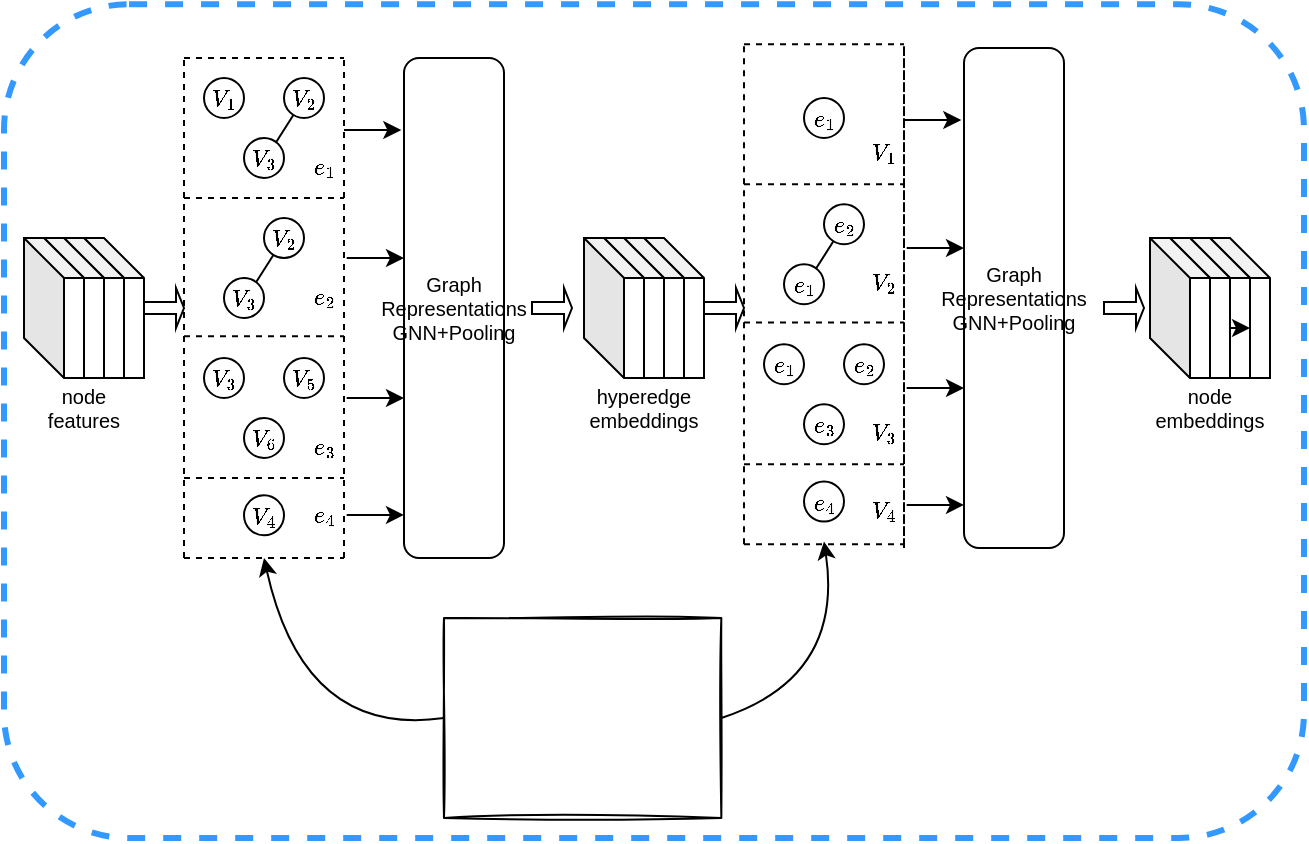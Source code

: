 <mxfile version="20.4.1" type="github">
  <diagram id="Zizr9kG71ItXu3PUZdYu" name="第 1 页">
    <mxGraphModel dx="983" dy="553" grid="1" gridSize="10" guides="1" tooltips="1" connect="1" arrows="1" fold="1" page="1" pageScale="1" pageWidth="827" pageHeight="1169" math="1" shadow="0">
      <root>
        <mxCell id="0" />
        <mxCell id="1" parent="0" />
        <mxCell id="7wE68VjL94obTEk8A7nX-3" value="&lt;font style=&quot;font-size: 10px;&quot;&gt;`V_1`&lt;/font&gt;" style="ellipse;whiteSpace=wrap;html=1;aspect=fixed;" vertex="1" parent="1">
          <mxGeometry x="300" y="120" width="20" height="20" as="geometry" />
        </mxCell>
        <mxCell id="7wE68VjL94obTEk8A7nX-4" value="&lt;font style=&quot;font-size: 10px;&quot;&gt;`V_2`&lt;/font&gt;" style="ellipse;whiteSpace=wrap;html=1;aspect=fixed;" vertex="1" parent="1">
          <mxGeometry x="340" y="120" width="20" height="20" as="geometry" />
        </mxCell>
        <mxCell id="7wE68VjL94obTEk8A7nX-5" value="&lt;font style=&quot;font-size: 10px;&quot;&gt;`V_3`&lt;/font&gt;" style="ellipse;whiteSpace=wrap;html=1;aspect=fixed;" vertex="1" parent="1">
          <mxGeometry x="320" y="150" width="20" height="20" as="geometry" />
        </mxCell>
        <mxCell id="7wE68VjL94obTEk8A7nX-6" value="" style="endArrow=none;html=1;rounded=0;fontSize=10;entryX=0.231;entryY=0.932;entryDx=0;entryDy=0;exitX=0.798;exitY=0.113;exitDx=0;exitDy=0;entryPerimeter=0;exitPerimeter=0;" edge="1" parent="1" source="7wE68VjL94obTEk8A7nX-5" target="7wE68VjL94obTEk8A7nX-4">
          <mxGeometry width="50" height="50" relative="1" as="geometry">
            <mxPoint x="340" y="290" as="sourcePoint" />
            <mxPoint x="390" y="240" as="targetPoint" />
          </mxGeometry>
        </mxCell>
        <mxCell id="7wE68VjL94obTEk8A7nX-8" value="&lt;font style=&quot;font-size: 10px;&quot;&gt;`V_2`&lt;/font&gt;" style="ellipse;whiteSpace=wrap;html=1;aspect=fixed;" vertex="1" parent="1">
          <mxGeometry x="330" y="190" width="20" height="20" as="geometry" />
        </mxCell>
        <mxCell id="7wE68VjL94obTEk8A7nX-9" value="&lt;font style=&quot;font-size: 10px;&quot;&gt;`V_3`&lt;/font&gt;" style="ellipse;whiteSpace=wrap;html=1;aspect=fixed;" vertex="1" parent="1">
          <mxGeometry x="310" y="220" width="20" height="20" as="geometry" />
        </mxCell>
        <mxCell id="7wE68VjL94obTEk8A7nX-10" value="" style="endArrow=none;html=1;rounded=0;fontSize=10;entryX=0.231;entryY=0.932;entryDx=0;entryDy=0;exitX=0.798;exitY=0.113;exitDx=0;exitDy=0;entryPerimeter=0;exitPerimeter=0;" edge="1" parent="1" source="7wE68VjL94obTEk8A7nX-9" target="7wE68VjL94obTEk8A7nX-8">
          <mxGeometry width="50" height="50" relative="1" as="geometry">
            <mxPoint x="330" y="360" as="sourcePoint" />
            <mxPoint x="380" y="310" as="targetPoint" />
          </mxGeometry>
        </mxCell>
        <mxCell id="7wE68VjL94obTEk8A7nX-11" value="&lt;font style=&quot;font-size: 10px;&quot;&gt;`V_3`&lt;/font&gt;" style="ellipse;whiteSpace=wrap;html=1;aspect=fixed;" vertex="1" parent="1">
          <mxGeometry x="300" y="260" width="20" height="20" as="geometry" />
        </mxCell>
        <mxCell id="7wE68VjL94obTEk8A7nX-12" value="&lt;font style=&quot;font-size: 10px;&quot;&gt;`V_5`&lt;/font&gt;" style="ellipse;whiteSpace=wrap;html=1;aspect=fixed;" vertex="1" parent="1">
          <mxGeometry x="340" y="260" width="20" height="20" as="geometry" />
        </mxCell>
        <mxCell id="7wE68VjL94obTEk8A7nX-13" value="&lt;font style=&quot;font-size: 10px;&quot;&gt;`V_6`&lt;/font&gt;" style="ellipse;whiteSpace=wrap;html=1;aspect=fixed;" vertex="1" parent="1">
          <mxGeometry x="320" y="290" width="20" height="20" as="geometry" />
        </mxCell>
        <mxCell id="7wE68VjL94obTEk8A7nX-15" value="&lt;font style=&quot;font-size: 10px;&quot;&gt;`V_4`&lt;/font&gt;" style="ellipse;whiteSpace=wrap;html=1;aspect=fixed;" vertex="1" parent="1">
          <mxGeometry x="320" y="328.65" width="20" height="20" as="geometry" />
        </mxCell>
        <mxCell id="7wE68VjL94obTEk8A7nX-16" value="" style="endArrow=none;dashed=1;html=1;rounded=0;fontSize=10;" edge="1" parent="1">
          <mxGeometry width="50" height="50" relative="1" as="geometry">
            <mxPoint x="290" y="360" as="sourcePoint" />
            <mxPoint x="290" y="110" as="targetPoint" />
          </mxGeometry>
        </mxCell>
        <mxCell id="7wE68VjL94obTEk8A7nX-17" value="" style="endArrow=none;dashed=1;html=1;rounded=0;fontSize=10;" edge="1" parent="1">
          <mxGeometry width="50" height="50" relative="1" as="geometry">
            <mxPoint x="370" y="360" as="sourcePoint" />
            <mxPoint x="370" y="110" as="targetPoint" />
          </mxGeometry>
        </mxCell>
        <mxCell id="7wE68VjL94obTEk8A7nX-18" value="" style="endArrow=none;dashed=1;html=1;rounded=0;fontSize=10;" edge="1" parent="1">
          <mxGeometry width="50" height="50" relative="1" as="geometry">
            <mxPoint x="290" y="360" as="sourcePoint" />
            <mxPoint x="370" y="360" as="targetPoint" />
          </mxGeometry>
        </mxCell>
        <mxCell id="7wE68VjL94obTEk8A7nX-19" value="" style="endArrow=none;dashed=1;html=1;rounded=0;fontSize=10;" edge="1" parent="1">
          <mxGeometry width="50" height="50" relative="1" as="geometry">
            <mxPoint x="290" y="110" as="sourcePoint" />
            <mxPoint x="370" y="110" as="targetPoint" />
          </mxGeometry>
        </mxCell>
        <mxCell id="7wE68VjL94obTEk8A7nX-20" value="" style="endArrow=none;dashed=1;html=1;rounded=0;fontSize=10;" edge="1" parent="1">
          <mxGeometry width="50" height="50" relative="1" as="geometry">
            <mxPoint x="290" y="180" as="sourcePoint" />
            <mxPoint x="370" y="180" as="targetPoint" />
          </mxGeometry>
        </mxCell>
        <mxCell id="7wE68VjL94obTEk8A7nX-21" value="" style="endArrow=none;dashed=1;html=1;rounded=0;fontSize=10;" edge="1" parent="1">
          <mxGeometry width="50" height="50" relative="1" as="geometry">
            <mxPoint x="290" y="249.12" as="sourcePoint" />
            <mxPoint x="370" y="249.12" as="targetPoint" />
          </mxGeometry>
        </mxCell>
        <mxCell id="7wE68VjL94obTEk8A7nX-22" value="" style="endArrow=none;dashed=1;html=1;rounded=0;fontSize=10;" edge="1" parent="1">
          <mxGeometry width="50" height="50" relative="1" as="geometry">
            <mxPoint x="290" y="320" as="sourcePoint" />
            <mxPoint x="370" y="320" as="targetPoint" />
          </mxGeometry>
        </mxCell>
        <mxCell id="7wE68VjL94obTEk8A7nX-23" value="`e_1`" style="text;html=1;strokeColor=none;fillColor=none;align=center;verticalAlign=middle;whiteSpace=wrap;rounded=0;fontSize=10;" vertex="1" parent="1">
          <mxGeometry x="330" y="150" width="60" height="30" as="geometry" />
        </mxCell>
        <mxCell id="7wE68VjL94obTEk8A7nX-24" value="`e_2`" style="text;html=1;strokeColor=none;fillColor=none;align=center;verticalAlign=middle;whiteSpace=wrap;rounded=0;fontSize=10;" vertex="1" parent="1">
          <mxGeometry x="330" y="215" width="60" height="30" as="geometry" />
        </mxCell>
        <mxCell id="7wE68VjL94obTEk8A7nX-25" value="`e_3`" style="text;html=1;strokeColor=none;fillColor=none;align=center;verticalAlign=middle;whiteSpace=wrap;rounded=0;fontSize=10;" vertex="1" parent="1">
          <mxGeometry x="330" y="290" width="60" height="30" as="geometry" />
        </mxCell>
        <mxCell id="7wE68VjL94obTEk8A7nX-26" value="`e_4`" style="text;html=1;strokeColor=none;fillColor=none;align=center;verticalAlign=middle;whiteSpace=wrap;rounded=0;fontSize=10;" vertex="1" parent="1">
          <mxGeometry x="330" y="323.65" width="60" height="30" as="geometry" />
        </mxCell>
        <mxCell id="7wE68VjL94obTEk8A7nX-66" value="Graph &lt;br&gt;Representations&lt;br&gt;GNN+Pooling&lt;br&gt;" style="rounded=1;whiteSpace=wrap;html=1;sketch=0;strokeColor=default;fontSize=10;textDirection=rtl;horizontal=1;verticalAlign=middle;" vertex="1" parent="1">
          <mxGeometry x="400" y="110" width="50" height="250" as="geometry" />
        </mxCell>
        <mxCell id="7wE68VjL94obTEk8A7nX-67" value="" style="endArrow=classic;html=1;rounded=0;fontSize=10;entryX=-0.027;entryY=0.14;entryDx=0;entryDy=0;entryPerimeter=0;" edge="1" parent="1">
          <mxGeometry width="50" height="50" relative="1" as="geometry">
            <mxPoint x="370" y="146" as="sourcePoint" />
            <mxPoint x="398.65" y="146" as="targetPoint" />
          </mxGeometry>
        </mxCell>
        <mxCell id="7wE68VjL94obTEk8A7nX-68" value="" style="endArrow=classic;html=1;rounded=0;fontSize=10;entryX=-0.027;entryY=0.14;entryDx=0;entryDy=0;entryPerimeter=0;" edge="1" parent="1">
          <mxGeometry width="50" height="50" relative="1" as="geometry">
            <mxPoint x="371.35" y="210" as="sourcePoint" />
            <mxPoint x="400.0" y="210" as="targetPoint" />
          </mxGeometry>
        </mxCell>
        <mxCell id="7wE68VjL94obTEk8A7nX-69" value="" style="endArrow=classic;html=1;rounded=0;fontSize=10;entryX=-0.027;entryY=0.14;entryDx=0;entryDy=0;entryPerimeter=0;" edge="1" parent="1">
          <mxGeometry width="50" height="50" relative="1" as="geometry">
            <mxPoint x="371.35" y="280" as="sourcePoint" />
            <mxPoint x="400.0" y="280" as="targetPoint" />
          </mxGeometry>
        </mxCell>
        <mxCell id="7wE68VjL94obTEk8A7nX-70" value="" style="endArrow=classic;html=1;rounded=0;fontSize=10;entryX=-0.027;entryY=0.14;entryDx=0;entryDy=0;entryPerimeter=0;" edge="1" parent="1">
          <mxGeometry width="50" height="50" relative="1" as="geometry">
            <mxPoint x="371.35" y="338.48" as="sourcePoint" />
            <mxPoint x="400.0" y="338.48" as="targetPoint" />
          </mxGeometry>
        </mxCell>
        <mxCell id="7wE68VjL94obTEk8A7nX-80" value="" style="group" vertex="1" connectable="0" parent="1">
          <mxGeometry x="490" y="200" width="60" height="70" as="geometry" />
        </mxCell>
        <mxCell id="7wE68VjL94obTEk8A7nX-75" value="" style="shape=cube;whiteSpace=wrap;html=1;boundedLbl=1;backgroundOutline=1;darkOpacity=0.05;darkOpacity2=0.1;sketch=0;strokeColor=default;fontSize=10;" vertex="1" parent="7wE68VjL94obTEk8A7nX-80">
          <mxGeometry x="30" width="30" height="70" as="geometry" />
        </mxCell>
        <mxCell id="7wE68VjL94obTEk8A7nX-76" value="" style="shape=cube;whiteSpace=wrap;html=1;boundedLbl=1;backgroundOutline=1;darkOpacity=0.05;darkOpacity2=0.1;sketch=0;strokeColor=default;fontSize=10;" vertex="1" parent="7wE68VjL94obTEk8A7nX-80">
          <mxGeometry x="20" width="30" height="70" as="geometry" />
        </mxCell>
        <mxCell id="7wE68VjL94obTEk8A7nX-77" value="" style="shape=cube;whiteSpace=wrap;html=1;boundedLbl=1;backgroundOutline=1;darkOpacity=0.05;darkOpacity2=0.1;sketch=0;strokeColor=default;fontSize=10;" vertex="1" parent="7wE68VjL94obTEk8A7nX-80">
          <mxGeometry x="10" width="30" height="70" as="geometry" />
        </mxCell>
        <mxCell id="7wE68VjL94obTEk8A7nX-79" value="" style="shape=cube;whiteSpace=wrap;html=1;boundedLbl=1;backgroundOutline=1;darkOpacity=0.05;darkOpacity2=0.1;sketch=0;strokeColor=default;fontSize=10;" vertex="1" parent="7wE68VjL94obTEk8A7nX-80">
          <mxGeometry width="30" height="70" as="geometry" />
        </mxCell>
        <mxCell id="7wE68VjL94obTEk8A7nX-81" value="hyperedge&lt;br&gt;embeddings" style="text;html=1;strokeColor=none;fillColor=none;align=center;verticalAlign=middle;whiteSpace=wrap;rounded=0;sketch=0;fontSize=10;" vertex="1" parent="1">
          <mxGeometry x="490" y="270" width="60" height="30" as="geometry" />
        </mxCell>
        <mxCell id="7wE68VjL94obTEk8A7nX-84" value="&lt;font style=&quot;font-size: 10px;&quot;&gt;`e_1`&lt;/font&gt;" style="ellipse;whiteSpace=wrap;html=1;aspect=fixed;" vertex="1" parent="1">
          <mxGeometry x="600" y="130" width="20" height="20" as="geometry" />
        </mxCell>
        <mxCell id="7wE68VjL94obTEk8A7nX-86" value="&lt;font style=&quot;font-size: 10px;&quot;&gt;`e_2`&lt;/font&gt;" style="ellipse;whiteSpace=wrap;html=1;aspect=fixed;" vertex="1" parent="1">
          <mxGeometry x="610" y="183.12" width="20" height="20" as="geometry" />
        </mxCell>
        <mxCell id="7wE68VjL94obTEk8A7nX-87" value="&lt;font style=&quot;font-size: 10px;&quot;&gt;`e_1`&lt;/font&gt;" style="ellipse;whiteSpace=wrap;html=1;aspect=fixed;" vertex="1" parent="1">
          <mxGeometry x="590" y="213.12" width="20" height="20" as="geometry" />
        </mxCell>
        <mxCell id="7wE68VjL94obTEk8A7nX-88" value="" style="endArrow=none;html=1;rounded=0;fontSize=10;entryX=0.231;entryY=0.932;entryDx=0;entryDy=0;exitX=0.798;exitY=0.113;exitDx=0;exitDy=0;entryPerimeter=0;exitPerimeter=0;" edge="1" parent="1" source="7wE68VjL94obTEk8A7nX-87" target="7wE68VjL94obTEk8A7nX-86">
          <mxGeometry width="50" height="50" relative="1" as="geometry">
            <mxPoint x="610" y="353.12" as="sourcePoint" />
            <mxPoint x="660" y="303.12" as="targetPoint" />
          </mxGeometry>
        </mxCell>
        <mxCell id="7wE68VjL94obTEk8A7nX-89" value="&lt;font style=&quot;font-size: 10px;&quot;&gt;`e_1`&lt;/font&gt;" style="ellipse;whiteSpace=wrap;html=1;aspect=fixed;" vertex="1" parent="1">
          <mxGeometry x="580" y="253.12" width="20" height="20" as="geometry" />
        </mxCell>
        <mxCell id="7wE68VjL94obTEk8A7nX-90" value="&lt;font style=&quot;font-size: 10px;&quot;&gt;`e_2`&lt;/font&gt;" style="ellipse;whiteSpace=wrap;html=1;aspect=fixed;" vertex="1" parent="1">
          <mxGeometry x="620" y="253.12" width="20" height="20" as="geometry" />
        </mxCell>
        <mxCell id="7wE68VjL94obTEk8A7nX-91" value="&lt;font style=&quot;font-size: 10px;&quot;&gt;`e_3`&lt;/font&gt;" style="ellipse;whiteSpace=wrap;html=1;aspect=fixed;" vertex="1" parent="1">
          <mxGeometry x="600" y="283.12" width="20" height="20" as="geometry" />
        </mxCell>
        <mxCell id="7wE68VjL94obTEk8A7nX-92" value="&lt;font style=&quot;font-size: 10px;&quot;&gt;`e_4`&lt;/font&gt;" style="ellipse;whiteSpace=wrap;html=1;aspect=fixed;" vertex="1" parent="1">
          <mxGeometry x="600" y="321.77" width="20" height="20" as="geometry" />
        </mxCell>
        <mxCell id="7wE68VjL94obTEk8A7nX-93" value="" style="endArrow=none;dashed=1;html=1;rounded=0;fontSize=10;" edge="1" parent="1">
          <mxGeometry width="50" height="50" relative="1" as="geometry">
            <mxPoint x="570" y="353.12" as="sourcePoint" />
            <mxPoint x="570" y="103.12" as="targetPoint" />
          </mxGeometry>
        </mxCell>
        <mxCell id="7wE68VjL94obTEk8A7nX-94" value="" style="endArrow=none;dashed=1;html=1;rounded=0;fontSize=10;" edge="1" parent="1">
          <mxGeometry width="50" height="50" relative="1" as="geometry">
            <mxPoint x="650" y="353.12" as="sourcePoint" />
            <mxPoint x="650" y="103.12" as="targetPoint" />
          </mxGeometry>
        </mxCell>
        <mxCell id="7wE68VjL94obTEk8A7nX-95" value="" style="endArrow=none;dashed=1;html=1;rounded=0;fontSize=10;" edge="1" parent="1">
          <mxGeometry width="50" height="50" relative="1" as="geometry">
            <mxPoint x="570" y="353.12" as="sourcePoint" />
            <mxPoint x="650" y="353.12" as="targetPoint" />
          </mxGeometry>
        </mxCell>
        <mxCell id="7wE68VjL94obTEk8A7nX-96" value="" style="endArrow=none;dashed=1;html=1;rounded=0;fontSize=10;" edge="1" parent="1">
          <mxGeometry width="50" height="50" relative="1" as="geometry">
            <mxPoint x="570" y="103.12" as="sourcePoint" />
            <mxPoint x="650" y="103.12" as="targetPoint" />
          </mxGeometry>
        </mxCell>
        <mxCell id="7wE68VjL94obTEk8A7nX-97" value="" style="endArrow=none;dashed=1;html=1;rounded=0;fontSize=10;" edge="1" parent="1">
          <mxGeometry width="50" height="50" relative="1" as="geometry">
            <mxPoint x="570" y="173.12" as="sourcePoint" />
            <mxPoint x="650" y="173.12" as="targetPoint" />
          </mxGeometry>
        </mxCell>
        <mxCell id="7wE68VjL94obTEk8A7nX-98" value="" style="endArrow=none;dashed=1;html=1;rounded=0;fontSize=10;" edge="1" parent="1">
          <mxGeometry width="50" height="50" relative="1" as="geometry">
            <mxPoint x="570" y="242.24" as="sourcePoint" />
            <mxPoint x="650" y="242.24" as="targetPoint" />
          </mxGeometry>
        </mxCell>
        <mxCell id="7wE68VjL94obTEk8A7nX-99" value="" style="endArrow=none;dashed=1;html=1;rounded=0;fontSize=10;" edge="1" parent="1">
          <mxGeometry width="50" height="50" relative="1" as="geometry">
            <mxPoint x="570" y="313.12" as="sourcePoint" />
            <mxPoint x="650" y="313.12" as="targetPoint" />
          </mxGeometry>
        </mxCell>
        <mxCell id="7wE68VjL94obTEk8A7nX-100" value="`V_1`" style="text;html=1;strokeColor=none;fillColor=none;align=center;verticalAlign=middle;whiteSpace=wrap;rounded=0;fontSize=10;" vertex="1" parent="1">
          <mxGeometry x="610" y="143.12" width="60" height="30" as="geometry" />
        </mxCell>
        <mxCell id="7wE68VjL94obTEk8A7nX-101" value="`V_2`" style="text;html=1;strokeColor=none;fillColor=none;align=center;verticalAlign=middle;whiteSpace=wrap;rounded=0;fontSize=10;" vertex="1" parent="1">
          <mxGeometry x="610" y="208.12" width="60" height="30" as="geometry" />
        </mxCell>
        <mxCell id="7wE68VjL94obTEk8A7nX-102" value="`V_3`" style="text;html=1;strokeColor=none;fillColor=none;align=center;verticalAlign=middle;whiteSpace=wrap;rounded=0;fontSize=10;" vertex="1" parent="1">
          <mxGeometry x="610" y="282.98" width="60" height="30" as="geometry" />
        </mxCell>
        <mxCell id="7wE68VjL94obTEk8A7nX-104" value="`V_4`" style="text;html=1;strokeColor=none;fillColor=none;align=center;verticalAlign=middle;whiteSpace=wrap;rounded=0;fontSize=10;" vertex="1" parent="1">
          <mxGeometry x="610" y="321.77" width="60" height="30" as="geometry" />
        </mxCell>
        <mxCell id="7wE68VjL94obTEk8A7nX-105" value="" style="shape=image;verticalLabelPosition=bottom;labelBackgroundColor=default;verticalAlign=top;aspect=fixed;imageAspect=0;image=https://upload.wikimedia.org/wikipedia/commons/thumb/5/57/Hypergraph-wikipedia.svg/2560px-Hypergraph-wikipedia.svg.png;imageBorder=default;sketch=1;" vertex="1" parent="1">
          <mxGeometry x="420" y="390" width="138.67" height="100" as="geometry" />
        </mxCell>
        <mxCell id="7wE68VjL94obTEk8A7nX-106" value="" style="curved=1;endArrow=classic;html=1;rounded=0;fontSize=10;exitX=0;exitY=0.5;exitDx=0;exitDy=0;" edge="1" parent="1" source="7wE68VjL94obTEk8A7nX-105">
          <mxGeometry width="50" height="50" relative="1" as="geometry">
            <mxPoint x="360" y="380" as="sourcePoint" />
            <mxPoint x="330" y="360" as="targetPoint" />
            <Array as="points">
              <mxPoint x="350" y="450" />
            </Array>
          </mxGeometry>
        </mxCell>
        <mxCell id="7wE68VjL94obTEk8A7nX-107" value="" style="curved=1;endArrow=classic;html=1;rounded=0;fontSize=10;exitX=1;exitY=0.5;exitDx=0;exitDy=0;entryX=0;entryY=1;entryDx=0;entryDy=0;" edge="1" parent="1" source="7wE68VjL94obTEk8A7nX-105" target="7wE68VjL94obTEk8A7nX-104">
          <mxGeometry width="50" height="50" relative="1" as="geometry">
            <mxPoint x="430" y="450" as="sourcePoint" />
            <mxPoint x="340" y="370" as="targetPoint" />
            <Array as="points">
              <mxPoint x="620" y="420" />
            </Array>
          </mxGeometry>
        </mxCell>
        <mxCell id="7wE68VjL94obTEk8A7nX-109" value="" style="shape=singleArrow;whiteSpace=wrap;html=1;sketch=0;strokeColor=default;fontSize=10;" vertex="1" parent="1">
          <mxGeometry x="550" y="225" width="20" height="20" as="geometry" />
        </mxCell>
        <mxCell id="7wE68VjL94obTEk8A7nX-110" value="" style="group" vertex="1" connectable="0" parent="1">
          <mxGeometry x="210" y="200" width="60" height="70" as="geometry" />
        </mxCell>
        <mxCell id="7wE68VjL94obTEk8A7nX-111" value="" style="shape=cube;whiteSpace=wrap;html=1;boundedLbl=1;backgroundOutline=1;darkOpacity=0.05;darkOpacity2=0.1;sketch=0;strokeColor=default;fontSize=10;" vertex="1" parent="7wE68VjL94obTEk8A7nX-110">
          <mxGeometry x="30" width="30" height="70" as="geometry" />
        </mxCell>
        <mxCell id="7wE68VjL94obTEk8A7nX-112" value="" style="shape=cube;whiteSpace=wrap;html=1;boundedLbl=1;backgroundOutline=1;darkOpacity=0.05;darkOpacity2=0.1;sketch=0;strokeColor=default;fontSize=10;" vertex="1" parent="7wE68VjL94obTEk8A7nX-110">
          <mxGeometry x="20" width="30" height="70" as="geometry" />
        </mxCell>
        <mxCell id="7wE68VjL94obTEk8A7nX-113" value="" style="shape=cube;whiteSpace=wrap;html=1;boundedLbl=1;backgroundOutline=1;darkOpacity=0.05;darkOpacity2=0.1;sketch=0;strokeColor=default;fontSize=10;" vertex="1" parent="7wE68VjL94obTEk8A7nX-110">
          <mxGeometry x="10" width="30" height="70" as="geometry" />
        </mxCell>
        <mxCell id="7wE68VjL94obTEk8A7nX-114" value="" style="shape=cube;whiteSpace=wrap;html=1;boundedLbl=1;backgroundOutline=1;darkOpacity=0.05;darkOpacity2=0.1;sketch=0;strokeColor=default;fontSize=10;" vertex="1" parent="7wE68VjL94obTEk8A7nX-110">
          <mxGeometry width="30" height="70" as="geometry" />
        </mxCell>
        <mxCell id="7wE68VjL94obTEk8A7nX-115" value="node&lt;br&gt;features" style="text;html=1;strokeColor=none;fillColor=none;align=center;verticalAlign=middle;whiteSpace=wrap;rounded=0;sketch=0;fontSize=10;" vertex="1" parent="1">
          <mxGeometry x="210" y="270" width="60" height="30" as="geometry" />
        </mxCell>
        <mxCell id="7wE68VjL94obTEk8A7nX-116" value="" style="shape=singleArrow;whiteSpace=wrap;html=1;sketch=0;strokeColor=default;fontSize=10;" vertex="1" parent="1">
          <mxGeometry x="270" y="225" width="20" height="20" as="geometry" />
        </mxCell>
        <mxCell id="7wE68VjL94obTEk8A7nX-118" value="" style="group" vertex="1" connectable="0" parent="1">
          <mxGeometry x="773" y="200" width="60" height="70" as="geometry" />
        </mxCell>
        <mxCell id="7wE68VjL94obTEk8A7nX-119" value="" style="shape=cube;whiteSpace=wrap;html=1;boundedLbl=1;backgroundOutline=1;darkOpacity=0.05;darkOpacity2=0.1;sketch=0;strokeColor=default;fontSize=10;" vertex="1" parent="7wE68VjL94obTEk8A7nX-118">
          <mxGeometry x="30" width="30" height="70" as="geometry" />
        </mxCell>
        <mxCell id="7wE68VjL94obTEk8A7nX-120" value="" style="shape=cube;whiteSpace=wrap;html=1;boundedLbl=1;backgroundOutline=1;darkOpacity=0.05;darkOpacity2=0.1;sketch=0;strokeColor=default;fontSize=10;" vertex="1" parent="7wE68VjL94obTEk8A7nX-118">
          <mxGeometry x="20" width="30" height="70" as="geometry" />
        </mxCell>
        <mxCell id="7wE68VjL94obTEk8A7nX-136" style="edgeStyle=orthogonalEdgeStyle;rounded=0;orthogonalLoop=1;jettySize=auto;html=1;exitX=0;exitY=0;exitDx=30;exitDy=45;exitPerimeter=0;entryX=0;entryY=0;entryDx=30;entryDy=45;entryPerimeter=0;fontSize=10;" edge="1" parent="7wE68VjL94obTEk8A7nX-118" source="7wE68VjL94obTEk8A7nX-121" target="7wE68VjL94obTEk8A7nX-120">
          <mxGeometry relative="1" as="geometry" />
        </mxCell>
        <mxCell id="7wE68VjL94obTEk8A7nX-121" value="" style="shape=cube;whiteSpace=wrap;html=1;boundedLbl=1;backgroundOutline=1;darkOpacity=0.05;darkOpacity2=0.1;sketch=0;strokeColor=default;fontSize=10;" vertex="1" parent="7wE68VjL94obTEk8A7nX-118">
          <mxGeometry x="10" width="30" height="70" as="geometry" />
        </mxCell>
        <mxCell id="7wE68VjL94obTEk8A7nX-122" value="" style="shape=cube;whiteSpace=wrap;html=1;boundedLbl=1;backgroundOutline=1;darkOpacity=0.05;darkOpacity2=0.1;sketch=0;strokeColor=default;fontSize=10;" vertex="1" parent="7wE68VjL94obTEk8A7nX-118">
          <mxGeometry width="30" height="70" as="geometry" />
        </mxCell>
        <mxCell id="7wE68VjL94obTEk8A7nX-123" value="node&lt;br&gt;embeddings" style="text;html=1;strokeColor=none;fillColor=none;align=center;verticalAlign=middle;whiteSpace=wrap;rounded=0;sketch=0;fontSize=10;" vertex="1" parent="1">
          <mxGeometry x="773" y="270" width="60" height="30" as="geometry" />
        </mxCell>
        <mxCell id="7wE68VjL94obTEk8A7nX-124" value="" style="shape=singleArrow;whiteSpace=wrap;html=1;sketch=0;strokeColor=default;fontSize=10;" vertex="1" parent="1">
          <mxGeometry x="750" y="225" width="20" height="20" as="geometry" />
        </mxCell>
        <mxCell id="7wE68VjL94obTEk8A7nX-125" value="" style="endArrow=none;dashed=1;html=1;rounded=0;fontSize=10;" edge="1" parent="1">
          <mxGeometry width="50" height="50" relative="1" as="geometry">
            <mxPoint x="650" y="355" as="sourcePoint" />
            <mxPoint x="650" y="105" as="targetPoint" />
          </mxGeometry>
        </mxCell>
        <mxCell id="7wE68VjL94obTEk8A7nX-126" value="Graph &lt;br&gt;Representations&lt;br&gt;GNN+Pooling&lt;br&gt;" style="rounded=1;whiteSpace=wrap;html=1;sketch=0;strokeColor=default;fontSize=10;textDirection=rtl;horizontal=1;verticalAlign=middle;" vertex="1" parent="1">
          <mxGeometry x="680" y="105" width="50" height="250" as="geometry" />
        </mxCell>
        <mxCell id="7wE68VjL94obTEk8A7nX-127" value="" style="endArrow=classic;html=1;rounded=0;fontSize=10;entryX=-0.027;entryY=0.14;entryDx=0;entryDy=0;entryPerimeter=0;" edge="1" parent="1">
          <mxGeometry width="50" height="50" relative="1" as="geometry">
            <mxPoint x="650" y="141" as="sourcePoint" />
            <mxPoint x="678.65" y="141" as="targetPoint" />
          </mxGeometry>
        </mxCell>
        <mxCell id="7wE68VjL94obTEk8A7nX-128" value="" style="endArrow=classic;html=1;rounded=0;fontSize=10;entryX=-0.027;entryY=0.14;entryDx=0;entryDy=0;entryPerimeter=0;" edge="1" parent="1">
          <mxGeometry width="50" height="50" relative="1" as="geometry">
            <mxPoint x="651.35" y="205" as="sourcePoint" />
            <mxPoint x="680" y="205" as="targetPoint" />
          </mxGeometry>
        </mxCell>
        <mxCell id="7wE68VjL94obTEk8A7nX-129" value="" style="endArrow=classic;html=1;rounded=0;fontSize=10;entryX=-0.027;entryY=0.14;entryDx=0;entryDy=0;entryPerimeter=0;" edge="1" parent="1">
          <mxGeometry width="50" height="50" relative="1" as="geometry">
            <mxPoint x="651.35" y="275" as="sourcePoint" />
            <mxPoint x="680" y="275" as="targetPoint" />
          </mxGeometry>
        </mxCell>
        <mxCell id="7wE68VjL94obTEk8A7nX-130" value="" style="endArrow=classic;html=1;rounded=0;fontSize=10;entryX=-0.027;entryY=0.14;entryDx=0;entryDy=0;entryPerimeter=0;" edge="1" parent="1">
          <mxGeometry width="50" height="50" relative="1" as="geometry">
            <mxPoint x="651.35" y="333.48" as="sourcePoint" />
            <mxPoint x="680" y="333.48" as="targetPoint" />
          </mxGeometry>
        </mxCell>
        <mxCell id="7wE68VjL94obTEk8A7nX-135" value="" style="shape=singleArrow;whiteSpace=wrap;html=1;sketch=0;strokeColor=default;fontSize=10;" vertex="1" parent="1">
          <mxGeometry x="464" y="225" width="20" height="20" as="geometry" />
        </mxCell>
        <mxCell id="7wE68VjL94obTEk8A7nX-137" value="" style="rounded=1;whiteSpace=wrap;html=1;dashed=1;sketch=0;strokeColor=#3399FF;fontSize=10;fillColor=none;strokeWidth=3;" vertex="1" parent="1">
          <mxGeometry x="200" y="83.12" width="650" height="416.88" as="geometry" />
        </mxCell>
      </root>
    </mxGraphModel>
  </diagram>
</mxfile>
